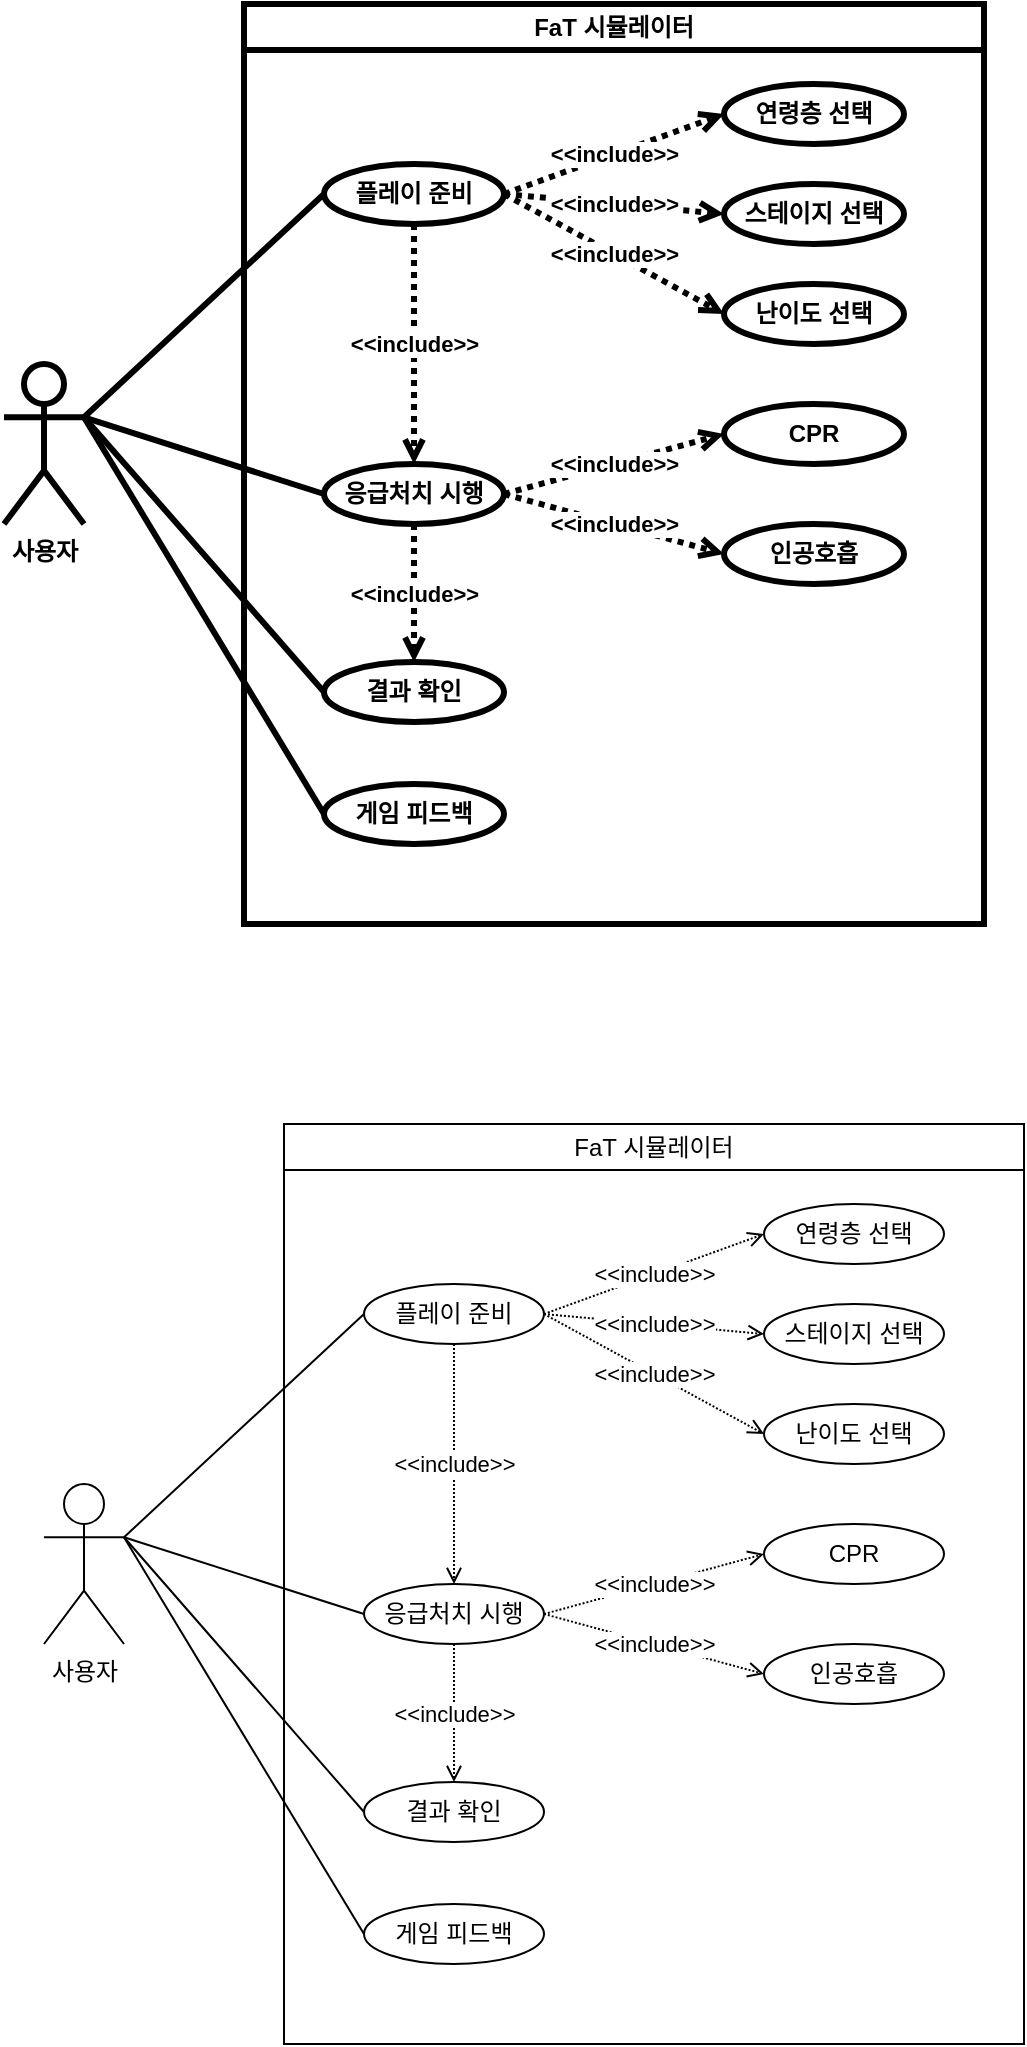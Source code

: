 <mxfile version="21.3.7" type="device">
  <diagram name="페이지-1" id="2yFycwqTHmmlgcFPWcqT">
    <mxGraphModel dx="884" dy="549" grid="1" gridSize="10" guides="1" tooltips="1" connect="1" arrows="1" fold="1" page="1" pageScale="1" pageWidth="827" pageHeight="1169" math="0" shadow="0">
      <root>
        <mxCell id="0" />
        <mxCell id="1" parent="0" />
        <mxCell id="OKd0NgpdVHwt30s5a82D-25" style="rounded=0;orthogonalLoop=1;jettySize=auto;html=1;exitX=1;exitY=0.333;exitDx=0;exitDy=0;exitPerimeter=0;entryX=0;entryY=0.5;entryDx=0;entryDy=0;endArrow=none;endFill=0;strokeWidth=3;fontStyle=1" parent="1" source="-6cGHDieUzB2bbrkrUby-2" target="OKd0NgpdVHwt30s5a82D-13" edge="1">
          <mxGeometry relative="1" as="geometry" />
        </mxCell>
        <mxCell id="OKd0NgpdVHwt30s5a82D-26" style="rounded=0;orthogonalLoop=1;jettySize=auto;html=1;exitX=1;exitY=0.333;exitDx=0;exitDy=0;exitPerimeter=0;entryX=0;entryY=0.5;entryDx=0;entryDy=0;endArrow=none;endFill=0;strokeWidth=3;fontStyle=1" parent="1" source="-6cGHDieUzB2bbrkrUby-2" target="OKd0NgpdVHwt30s5a82D-14" edge="1">
          <mxGeometry relative="1" as="geometry" />
        </mxCell>
        <mxCell id="OKd0NgpdVHwt30s5a82D-27" style="rounded=0;orthogonalLoop=1;jettySize=auto;html=1;exitX=1;exitY=0.333;exitDx=0;exitDy=0;exitPerimeter=0;entryX=0;entryY=0.5;entryDx=0;entryDy=0;endArrow=none;endFill=0;strokeWidth=3;fontStyle=1" parent="1" source="-6cGHDieUzB2bbrkrUby-2" target="OKd0NgpdVHwt30s5a82D-17" edge="1">
          <mxGeometry relative="1" as="geometry" />
        </mxCell>
        <mxCell id="OKd0NgpdVHwt30s5a82D-28" style="rounded=0;orthogonalLoop=1;jettySize=auto;html=1;exitX=1;exitY=0.333;exitDx=0;exitDy=0;exitPerimeter=0;entryX=0;entryY=0.5;entryDx=0;entryDy=0;endArrow=none;endFill=0;strokeWidth=3;fontStyle=1" parent="1" source="-6cGHDieUzB2bbrkrUby-2" target="OKd0NgpdVHwt30s5a82D-18" edge="1">
          <mxGeometry relative="1" as="geometry" />
        </mxCell>
        <mxCell id="-6cGHDieUzB2bbrkrUby-2" value="사용자" style="shape=umlActor;verticalLabelPosition=bottom;verticalAlign=top;html=1;outlineConnect=0;strokeWidth=3;fontStyle=1" parent="1" vertex="1">
          <mxGeometry x="160" y="220" width="40" height="80" as="geometry" />
        </mxCell>
        <mxCell id="OKd0NgpdVHwt30s5a82D-5" value="FaT 시뮬레이터" style="swimlane;whiteSpace=wrap;html=1;strokeWidth=3;fontStyle=1" parent="1" vertex="1">
          <mxGeometry x="280" y="40" width="370" height="460" as="geometry">
            <mxRectangle x="280" y="840" width="120" height="30" as="alternateBounds" />
          </mxGeometry>
        </mxCell>
        <mxCell id="OKd0NgpdVHwt30s5a82D-10" value="연령층 선택" style="ellipse;whiteSpace=wrap;html=1;strokeWidth=3;fontStyle=1" parent="OKd0NgpdVHwt30s5a82D-5" vertex="1">
          <mxGeometry x="240" y="40" width="90" height="30" as="geometry" />
        </mxCell>
        <mxCell id="OKd0NgpdVHwt30s5a82D-11" value="스테이지 선택" style="ellipse;whiteSpace=wrap;html=1;strokeWidth=3;fontStyle=1" parent="OKd0NgpdVHwt30s5a82D-5" vertex="1">
          <mxGeometry x="240" y="90" width="90" height="30" as="geometry" />
        </mxCell>
        <mxCell id="OKd0NgpdVHwt30s5a82D-12" value="난이도 선택" style="ellipse;whiteSpace=wrap;html=1;strokeWidth=3;fontStyle=1" parent="OKd0NgpdVHwt30s5a82D-5" vertex="1">
          <mxGeometry x="240" y="140" width="90" height="30" as="geometry" />
        </mxCell>
        <mxCell id="OKd0NgpdVHwt30s5a82D-20" value="&amp;lt;&amp;lt;include&amp;gt;&amp;gt;" style="rounded=0;orthogonalLoop=1;jettySize=auto;html=1;exitX=1;exitY=0.5;exitDx=0;exitDy=0;entryX=0;entryY=0.5;entryDx=0;entryDy=0;dashed=1;endArrow=open;endFill=0;strokeWidth=3;dashPattern=1 1;fontStyle=1" parent="OKd0NgpdVHwt30s5a82D-5" source="OKd0NgpdVHwt30s5a82D-13" target="OKd0NgpdVHwt30s5a82D-10" edge="1">
          <mxGeometry relative="1" as="geometry" />
        </mxCell>
        <mxCell id="OKd0NgpdVHwt30s5a82D-23" value="&amp;lt;&amp;lt;include&amp;gt;&amp;gt;" style="rounded=0;orthogonalLoop=1;jettySize=auto;html=1;exitX=1;exitY=0.5;exitDx=0;exitDy=0;entryX=0;entryY=0.5;entryDx=0;entryDy=0;dashed=1;endArrow=open;endFill=0;strokeWidth=3;dashPattern=1 1;fontStyle=1" parent="OKd0NgpdVHwt30s5a82D-5" source="OKd0NgpdVHwt30s5a82D-13" target="OKd0NgpdVHwt30s5a82D-11" edge="1">
          <mxGeometry relative="1" as="geometry" />
        </mxCell>
        <mxCell id="OKd0NgpdVHwt30s5a82D-24" value="&amp;lt;&amp;lt;include&amp;gt;&amp;gt;" style="rounded=0;orthogonalLoop=1;jettySize=auto;html=1;exitX=1;exitY=0.5;exitDx=0;exitDy=0;entryX=0;entryY=0.5;entryDx=0;entryDy=0;dashed=1;endArrow=open;endFill=0;strokeWidth=3;dashPattern=1 1;fontStyle=1" parent="OKd0NgpdVHwt30s5a82D-5" source="OKd0NgpdVHwt30s5a82D-13" target="OKd0NgpdVHwt30s5a82D-12" edge="1">
          <mxGeometry relative="1" as="geometry">
            <mxPoint x="130" y="150" as="sourcePoint" />
          </mxGeometry>
        </mxCell>
        <mxCell id="OKd0NgpdVHwt30s5a82D-36" value="&amp;lt;&amp;lt;include&amp;gt;&amp;gt;" style="edgeStyle=orthogonalEdgeStyle;rounded=0;orthogonalLoop=1;jettySize=auto;html=1;exitX=0.5;exitY=1;exitDx=0;exitDy=0;entryX=0.5;entryY=0;entryDx=0;entryDy=0;dashed=1;endArrow=open;endFill=0;strokeWidth=3;dashPattern=1 1;fontStyle=1" parent="OKd0NgpdVHwt30s5a82D-5" source="OKd0NgpdVHwt30s5a82D-13" target="OKd0NgpdVHwt30s5a82D-14" edge="1">
          <mxGeometry relative="1" as="geometry" />
        </mxCell>
        <mxCell id="OKd0NgpdVHwt30s5a82D-13" value="플레이 준비" style="ellipse;whiteSpace=wrap;html=1;strokeWidth=3;fontStyle=1" parent="OKd0NgpdVHwt30s5a82D-5" vertex="1">
          <mxGeometry x="40" y="80" width="90" height="30" as="geometry" />
        </mxCell>
        <mxCell id="OKd0NgpdVHwt30s5a82D-29" value="&amp;lt;&amp;lt;include&amp;gt;&amp;gt;" style="rounded=0;orthogonalLoop=1;jettySize=auto;html=1;exitX=1;exitY=0.5;exitDx=0;exitDy=0;entryX=0;entryY=0.5;entryDx=0;entryDy=0;dashed=1;endArrow=open;endFill=0;strokeWidth=3;dashPattern=1 1;fontStyle=1" parent="OKd0NgpdVHwt30s5a82D-5" source="OKd0NgpdVHwt30s5a82D-14" target="OKd0NgpdVHwt30s5a82D-15" edge="1">
          <mxGeometry relative="1" as="geometry" />
        </mxCell>
        <mxCell id="OKd0NgpdVHwt30s5a82D-30" value="&amp;lt;&amp;lt;include&amp;gt;&amp;gt;" style="rounded=0;orthogonalLoop=1;jettySize=auto;html=1;exitX=1;exitY=0.5;exitDx=0;exitDy=0;entryX=0;entryY=0.5;entryDx=0;entryDy=0;dashed=1;endArrow=open;endFill=0;strokeWidth=3;dashPattern=1 1;fontStyle=1" parent="OKd0NgpdVHwt30s5a82D-5" source="OKd0NgpdVHwt30s5a82D-14" target="OKd0NgpdVHwt30s5a82D-16" edge="1">
          <mxGeometry relative="1" as="geometry" />
        </mxCell>
        <mxCell id="OKd0NgpdVHwt30s5a82D-34" value="&amp;lt;&amp;lt;include&amp;gt;&amp;gt;" style="rounded=0;orthogonalLoop=1;jettySize=auto;html=1;entryX=0.5;entryY=0;entryDx=0;entryDy=0;endArrow=open;endFill=0;dashed=1;strokeWidth=3;dashPattern=1 1;fontStyle=1" parent="OKd0NgpdVHwt30s5a82D-5" source="OKd0NgpdVHwt30s5a82D-14" target="OKd0NgpdVHwt30s5a82D-17" edge="1">
          <mxGeometry relative="1" as="geometry" />
        </mxCell>
        <mxCell id="OKd0NgpdVHwt30s5a82D-14" value="응급처치 시행" style="ellipse;whiteSpace=wrap;html=1;strokeWidth=3;fontStyle=1" parent="OKd0NgpdVHwt30s5a82D-5" vertex="1">
          <mxGeometry x="40" y="230" width="90" height="30" as="geometry" />
        </mxCell>
        <mxCell id="OKd0NgpdVHwt30s5a82D-15" value="CPR" style="ellipse;whiteSpace=wrap;html=1;strokeWidth=3;fontStyle=1" parent="OKd0NgpdVHwt30s5a82D-5" vertex="1">
          <mxGeometry x="240" y="200" width="90" height="30" as="geometry" />
        </mxCell>
        <mxCell id="OKd0NgpdVHwt30s5a82D-16" value="인공호흡" style="ellipse;whiteSpace=wrap;html=1;strokeWidth=3;fontStyle=1" parent="OKd0NgpdVHwt30s5a82D-5" vertex="1">
          <mxGeometry x="240" y="260" width="90" height="30" as="geometry" />
        </mxCell>
        <mxCell id="OKd0NgpdVHwt30s5a82D-17" value="결과 확인" style="ellipse;whiteSpace=wrap;html=1;strokeWidth=3;fontStyle=1" parent="OKd0NgpdVHwt30s5a82D-5" vertex="1">
          <mxGeometry x="40" y="329" width="90" height="30" as="geometry" />
        </mxCell>
        <mxCell id="OKd0NgpdVHwt30s5a82D-18" value="게임 피드백" style="ellipse;whiteSpace=wrap;html=1;strokeWidth=3;fontStyle=1" parent="OKd0NgpdVHwt30s5a82D-5" vertex="1">
          <mxGeometry x="40" y="390" width="90" height="30" as="geometry" />
        </mxCell>
        <mxCell id="wJG2KwG88FEUmGyha6d4-1" style="rounded=0;orthogonalLoop=1;jettySize=auto;html=1;exitX=1;exitY=0.333;exitDx=0;exitDy=0;exitPerimeter=0;entryX=0;entryY=0.5;entryDx=0;entryDy=0;endArrow=none;endFill=0;strokeWidth=1;fontStyle=0" edge="1" parent="1" source="wJG2KwG88FEUmGyha6d4-5" target="wJG2KwG88FEUmGyha6d4-14">
          <mxGeometry relative="1" as="geometry" />
        </mxCell>
        <mxCell id="wJG2KwG88FEUmGyha6d4-2" style="rounded=0;orthogonalLoop=1;jettySize=auto;html=1;exitX=1;exitY=0.333;exitDx=0;exitDy=0;exitPerimeter=0;entryX=0;entryY=0.5;entryDx=0;entryDy=0;endArrow=none;endFill=0;strokeWidth=1;fontStyle=0" edge="1" parent="1" source="wJG2KwG88FEUmGyha6d4-5" target="wJG2KwG88FEUmGyha6d4-18">
          <mxGeometry relative="1" as="geometry" />
        </mxCell>
        <mxCell id="wJG2KwG88FEUmGyha6d4-3" style="rounded=0;orthogonalLoop=1;jettySize=auto;html=1;exitX=1;exitY=0.333;exitDx=0;exitDy=0;exitPerimeter=0;entryX=0;entryY=0.5;entryDx=0;entryDy=0;endArrow=none;endFill=0;strokeWidth=1;fontStyle=0" edge="1" parent="1" source="wJG2KwG88FEUmGyha6d4-5" target="wJG2KwG88FEUmGyha6d4-21">
          <mxGeometry relative="1" as="geometry" />
        </mxCell>
        <mxCell id="wJG2KwG88FEUmGyha6d4-4" style="rounded=0;orthogonalLoop=1;jettySize=auto;html=1;exitX=1;exitY=0.333;exitDx=0;exitDy=0;exitPerimeter=0;entryX=0;entryY=0.5;entryDx=0;entryDy=0;endArrow=none;endFill=0;strokeWidth=1;fontStyle=0" edge="1" parent="1" source="wJG2KwG88FEUmGyha6d4-5" target="wJG2KwG88FEUmGyha6d4-22">
          <mxGeometry relative="1" as="geometry" />
        </mxCell>
        <mxCell id="wJG2KwG88FEUmGyha6d4-5" value="사용자" style="shape=umlActor;verticalLabelPosition=bottom;verticalAlign=top;html=1;outlineConnect=0;strokeWidth=1;fontStyle=0" vertex="1" parent="1">
          <mxGeometry x="180" y="780" width="40" height="80" as="geometry" />
        </mxCell>
        <mxCell id="wJG2KwG88FEUmGyha6d4-6" value="FaT 시뮬레이터" style="swimlane;whiteSpace=wrap;html=1;strokeWidth=1;fontStyle=0" vertex="1" parent="1">
          <mxGeometry x="300" y="600" width="370" height="460" as="geometry">
            <mxRectangle x="280" y="840" width="120" height="30" as="alternateBounds" />
          </mxGeometry>
        </mxCell>
        <mxCell id="wJG2KwG88FEUmGyha6d4-7" value="연령층 선택" style="ellipse;whiteSpace=wrap;html=1;strokeWidth=1;fontStyle=0" vertex="1" parent="wJG2KwG88FEUmGyha6d4-6">
          <mxGeometry x="240" y="40" width="90" height="30" as="geometry" />
        </mxCell>
        <mxCell id="wJG2KwG88FEUmGyha6d4-8" value="스테이지 선택" style="ellipse;whiteSpace=wrap;html=1;strokeWidth=1;fontStyle=0" vertex="1" parent="wJG2KwG88FEUmGyha6d4-6">
          <mxGeometry x="240" y="90" width="90" height="30" as="geometry" />
        </mxCell>
        <mxCell id="wJG2KwG88FEUmGyha6d4-9" value="난이도 선택" style="ellipse;whiteSpace=wrap;html=1;strokeWidth=1;fontStyle=0" vertex="1" parent="wJG2KwG88FEUmGyha6d4-6">
          <mxGeometry x="240" y="140" width="90" height="30" as="geometry" />
        </mxCell>
        <mxCell id="wJG2KwG88FEUmGyha6d4-10" value="&amp;lt;&amp;lt;include&amp;gt;&amp;gt;" style="rounded=0;orthogonalLoop=1;jettySize=auto;html=1;exitX=1;exitY=0.5;exitDx=0;exitDy=0;entryX=0;entryY=0.5;entryDx=0;entryDy=0;dashed=1;endArrow=open;endFill=0;strokeWidth=1;dashPattern=1 1;fontStyle=0" edge="1" parent="wJG2KwG88FEUmGyha6d4-6" source="wJG2KwG88FEUmGyha6d4-14" target="wJG2KwG88FEUmGyha6d4-7">
          <mxGeometry relative="1" as="geometry" />
        </mxCell>
        <mxCell id="wJG2KwG88FEUmGyha6d4-11" value="&amp;lt;&amp;lt;include&amp;gt;&amp;gt;" style="rounded=0;orthogonalLoop=1;jettySize=auto;html=1;exitX=1;exitY=0.5;exitDx=0;exitDy=0;entryX=0;entryY=0.5;entryDx=0;entryDy=0;dashed=1;endArrow=open;endFill=0;strokeWidth=1;dashPattern=1 1;fontStyle=0" edge="1" parent="wJG2KwG88FEUmGyha6d4-6" source="wJG2KwG88FEUmGyha6d4-14" target="wJG2KwG88FEUmGyha6d4-8">
          <mxGeometry relative="1" as="geometry" />
        </mxCell>
        <mxCell id="wJG2KwG88FEUmGyha6d4-12" value="&amp;lt;&amp;lt;include&amp;gt;&amp;gt;" style="rounded=0;orthogonalLoop=1;jettySize=auto;html=1;exitX=1;exitY=0.5;exitDx=0;exitDy=0;entryX=0;entryY=0.5;entryDx=0;entryDy=0;dashed=1;endArrow=open;endFill=0;strokeWidth=1;dashPattern=1 1;fontStyle=0" edge="1" parent="wJG2KwG88FEUmGyha6d4-6" source="wJG2KwG88FEUmGyha6d4-14" target="wJG2KwG88FEUmGyha6d4-9">
          <mxGeometry relative="1" as="geometry">
            <mxPoint x="130" y="150" as="sourcePoint" />
          </mxGeometry>
        </mxCell>
        <mxCell id="wJG2KwG88FEUmGyha6d4-13" value="&amp;lt;&amp;lt;include&amp;gt;&amp;gt;" style="edgeStyle=orthogonalEdgeStyle;rounded=0;orthogonalLoop=1;jettySize=auto;html=1;exitX=0.5;exitY=1;exitDx=0;exitDy=0;entryX=0.5;entryY=0;entryDx=0;entryDy=0;dashed=1;endArrow=open;endFill=0;strokeWidth=1;dashPattern=1 1;fontStyle=0" edge="1" parent="wJG2KwG88FEUmGyha6d4-6" source="wJG2KwG88FEUmGyha6d4-14" target="wJG2KwG88FEUmGyha6d4-18">
          <mxGeometry relative="1" as="geometry" />
        </mxCell>
        <mxCell id="wJG2KwG88FEUmGyha6d4-14" value="플레이 준비" style="ellipse;whiteSpace=wrap;html=1;strokeWidth=1;fontStyle=0" vertex="1" parent="wJG2KwG88FEUmGyha6d4-6">
          <mxGeometry x="40" y="80" width="90" height="30" as="geometry" />
        </mxCell>
        <mxCell id="wJG2KwG88FEUmGyha6d4-15" value="&amp;lt;&amp;lt;include&amp;gt;&amp;gt;" style="rounded=0;orthogonalLoop=1;jettySize=auto;html=1;exitX=1;exitY=0.5;exitDx=0;exitDy=0;entryX=0;entryY=0.5;entryDx=0;entryDy=0;dashed=1;endArrow=open;endFill=0;strokeWidth=1;dashPattern=1 1;fontStyle=0" edge="1" parent="wJG2KwG88FEUmGyha6d4-6" source="wJG2KwG88FEUmGyha6d4-18" target="wJG2KwG88FEUmGyha6d4-19">
          <mxGeometry relative="1" as="geometry" />
        </mxCell>
        <mxCell id="wJG2KwG88FEUmGyha6d4-16" value="&amp;lt;&amp;lt;include&amp;gt;&amp;gt;" style="rounded=0;orthogonalLoop=1;jettySize=auto;html=1;exitX=1;exitY=0.5;exitDx=0;exitDy=0;entryX=0;entryY=0.5;entryDx=0;entryDy=0;dashed=1;endArrow=open;endFill=0;strokeWidth=1;dashPattern=1 1;fontStyle=0" edge="1" parent="wJG2KwG88FEUmGyha6d4-6" source="wJG2KwG88FEUmGyha6d4-18" target="wJG2KwG88FEUmGyha6d4-20">
          <mxGeometry relative="1" as="geometry" />
        </mxCell>
        <mxCell id="wJG2KwG88FEUmGyha6d4-17" value="&amp;lt;&amp;lt;include&amp;gt;&amp;gt;" style="rounded=0;orthogonalLoop=1;jettySize=auto;html=1;entryX=0.5;entryY=0;entryDx=0;entryDy=0;endArrow=open;endFill=0;dashed=1;strokeWidth=1;dashPattern=1 1;fontStyle=0" edge="1" parent="wJG2KwG88FEUmGyha6d4-6" source="wJG2KwG88FEUmGyha6d4-18" target="wJG2KwG88FEUmGyha6d4-21">
          <mxGeometry relative="1" as="geometry" />
        </mxCell>
        <mxCell id="wJG2KwG88FEUmGyha6d4-18" value="응급처치 시행" style="ellipse;whiteSpace=wrap;html=1;strokeWidth=1;fontStyle=0" vertex="1" parent="wJG2KwG88FEUmGyha6d4-6">
          <mxGeometry x="40" y="230" width="90" height="30" as="geometry" />
        </mxCell>
        <mxCell id="wJG2KwG88FEUmGyha6d4-19" value="CPR" style="ellipse;whiteSpace=wrap;html=1;strokeWidth=1;fontStyle=0" vertex="1" parent="wJG2KwG88FEUmGyha6d4-6">
          <mxGeometry x="240" y="200" width="90" height="30" as="geometry" />
        </mxCell>
        <mxCell id="wJG2KwG88FEUmGyha6d4-20" value="인공호흡" style="ellipse;whiteSpace=wrap;html=1;strokeWidth=1;fontStyle=0" vertex="1" parent="wJG2KwG88FEUmGyha6d4-6">
          <mxGeometry x="240" y="260" width="90" height="30" as="geometry" />
        </mxCell>
        <mxCell id="wJG2KwG88FEUmGyha6d4-21" value="결과 확인" style="ellipse;whiteSpace=wrap;html=1;strokeWidth=1;fontStyle=0" vertex="1" parent="wJG2KwG88FEUmGyha6d4-6">
          <mxGeometry x="40" y="329" width="90" height="30" as="geometry" />
        </mxCell>
        <mxCell id="wJG2KwG88FEUmGyha6d4-22" value="게임 피드백" style="ellipse;whiteSpace=wrap;html=1;strokeWidth=1;fontStyle=0" vertex="1" parent="wJG2KwG88FEUmGyha6d4-6">
          <mxGeometry x="40" y="390" width="90" height="30" as="geometry" />
        </mxCell>
      </root>
    </mxGraphModel>
  </diagram>
</mxfile>

